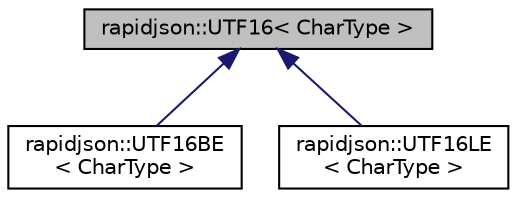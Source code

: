 digraph "rapidjson::UTF16&lt; CharType &gt;"
{
 // INTERACTIVE_SVG=YES
 // LATEX_PDF_SIZE
  edge [fontname="Helvetica",fontsize="10",labelfontname="Helvetica",labelfontsize="10"];
  node [fontname="Helvetica",fontsize="10",shape=record];
  Node0 [label="rapidjson::UTF16\< CharType \>",height=0.2,width=0.4,color="black", fillcolor="grey75", style="filled", fontcolor="black",tooltip="UTF-16 encoding."];
  Node0 -> Node1 [dir="back",color="midnightblue",fontsize="10",style="solid",fontname="Helvetica"];
  Node1 [label="rapidjson::UTF16BE\l\< CharType \>",height=0.2,width=0.4,color="black", fillcolor="white", style="filled",URL="$structrapidjson_1_1_u_t_f16_b_e.html",tooltip="UTF-16 big endian encoding."];
  Node0 -> Node2 [dir="back",color="midnightblue",fontsize="10",style="solid",fontname="Helvetica"];
  Node2 [label="rapidjson::UTF16LE\l\< CharType \>",height=0.2,width=0.4,color="black", fillcolor="white", style="filled",URL="$structrapidjson_1_1_u_t_f16_l_e.html",tooltip="UTF-16 little endian encoding."];
}

